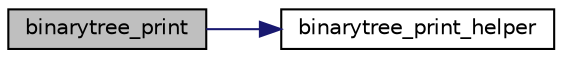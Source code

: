 digraph "binarytree_print"
{
 // INTERACTIVE_SVG=YES
  edge [fontname="Helvetica",fontsize="10",labelfontname="Helvetica",labelfontsize="10"];
  node [fontname="Helvetica",fontsize="10",shape=record];
  rankdir="LR";
  Node1 [label="binarytree_print",height=0.2,width=0.4,color="black", fillcolor="grey75", style="filled", fontcolor="black"];
  Node1 -> Node2 [color="midnightblue",fontsize="10",style="solid",fontname="Helvetica"];
  Node2 [label="binarytree_print_helper",height=0.2,width=0.4,color="black", fillcolor="white", style="filled",URL="$bintree_8h.html#ab18527e89d4574c5e91dca7e150eea28"];
}
